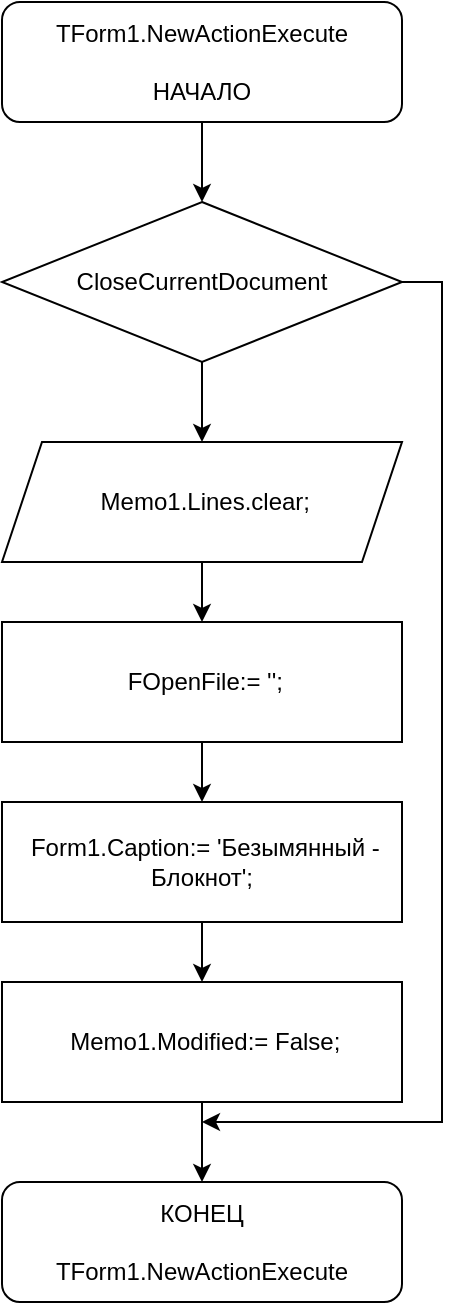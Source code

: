 <mxfile version="14.6.10" type="device"><diagram id="ODOwZtaKpgiyWLIgbje7" name="Page-1"><mxGraphModel dx="1422" dy="705" grid="1" gridSize="10" guides="1" tooltips="1" connect="1" arrows="1" fold="1" page="1" pageScale="1" pageWidth="827" pageHeight="1169" math="0" shadow="0"><root><mxCell id="0"/><mxCell id="1" parent="0"/><mxCell id="zmEoo6TGMdy6VrqvWET7-3" style="edgeStyle=orthogonalEdgeStyle;rounded=0;orthogonalLoop=1;jettySize=auto;html=1;exitX=0.5;exitY=1;exitDx=0;exitDy=0;entryX=0.5;entryY=0;entryDx=0;entryDy=0;" edge="1" parent="1" source="zmEoo6TGMdy6VrqvWET7-1" target="zmEoo6TGMdy6VrqvWET7-2"><mxGeometry relative="1" as="geometry"/></mxCell><mxCell id="zmEoo6TGMdy6VrqvWET7-1" value="TForm1.NewActionExecute&lt;br&gt;&lt;br&gt;НАЧАЛО" style="rounded=1;whiteSpace=wrap;html=1;" vertex="1" parent="1"><mxGeometry x="40" y="40" width="200" height="60" as="geometry"/></mxCell><mxCell id="zmEoo6TGMdy6VrqvWET7-5" style="edgeStyle=orthogonalEdgeStyle;rounded=0;orthogonalLoop=1;jettySize=auto;html=1;exitX=0.5;exitY=1;exitDx=0;exitDy=0;entryX=0.5;entryY=0;entryDx=0;entryDy=0;" edge="1" parent="1" source="zmEoo6TGMdy6VrqvWET7-2" target="zmEoo6TGMdy6VrqvWET7-4"><mxGeometry relative="1" as="geometry"/></mxCell><mxCell id="zmEoo6TGMdy6VrqvWET7-14" style="edgeStyle=orthogonalEdgeStyle;rounded=0;orthogonalLoop=1;jettySize=auto;html=1;exitX=1;exitY=0.5;exitDx=0;exitDy=0;" edge="1" parent="1" source="zmEoo6TGMdy6VrqvWET7-2"><mxGeometry relative="1" as="geometry"><mxPoint x="140" y="600" as="targetPoint"/><Array as="points"><mxPoint x="260" y="180"/><mxPoint x="260" y="600"/></Array></mxGeometry></mxCell><mxCell id="zmEoo6TGMdy6VrqvWET7-2" value="CloseCurrentDocument" style="rhombus;whiteSpace=wrap;html=1;" vertex="1" parent="1"><mxGeometry x="40" y="140" width="200" height="80" as="geometry"/></mxCell><mxCell id="zmEoo6TGMdy6VrqvWET7-7" style="edgeStyle=orthogonalEdgeStyle;rounded=0;orthogonalLoop=1;jettySize=auto;html=1;exitX=0.5;exitY=1;exitDx=0;exitDy=0;entryX=0.5;entryY=0;entryDx=0;entryDy=0;" edge="1" parent="1" source="zmEoo6TGMdy6VrqvWET7-4" target="zmEoo6TGMdy6VrqvWET7-6"><mxGeometry relative="1" as="geometry"/></mxCell><mxCell id="zmEoo6TGMdy6VrqvWET7-4" value="&amp;nbsp;Memo1.Lines.clear;" style="shape=parallelogram;perimeter=parallelogramPerimeter;whiteSpace=wrap;html=1;fixedSize=1;" vertex="1" parent="1"><mxGeometry x="40" y="260" width="200" height="60" as="geometry"/></mxCell><mxCell id="zmEoo6TGMdy6VrqvWET7-9" style="edgeStyle=orthogonalEdgeStyle;rounded=0;orthogonalLoop=1;jettySize=auto;html=1;exitX=0.5;exitY=1;exitDx=0;exitDy=0;entryX=0.5;entryY=0;entryDx=0;entryDy=0;" edge="1" parent="1" source="zmEoo6TGMdy6VrqvWET7-6" target="zmEoo6TGMdy6VrqvWET7-8"><mxGeometry relative="1" as="geometry"/></mxCell><mxCell id="zmEoo6TGMdy6VrqvWET7-6" value="&lt;div&gt;&amp;nbsp;FOpenFile:= '';&lt;br&gt;&lt;/div&gt;" style="rounded=0;whiteSpace=wrap;html=1;" vertex="1" parent="1"><mxGeometry x="40" y="350" width="200" height="60" as="geometry"/></mxCell><mxCell id="zmEoo6TGMdy6VrqvWET7-11" style="edgeStyle=orthogonalEdgeStyle;rounded=0;orthogonalLoop=1;jettySize=auto;html=1;exitX=0.5;exitY=1;exitDx=0;exitDy=0;entryX=0.5;entryY=0;entryDx=0;entryDy=0;" edge="1" parent="1" source="zmEoo6TGMdy6VrqvWET7-8" target="zmEoo6TGMdy6VrqvWET7-10"><mxGeometry relative="1" as="geometry"/></mxCell><mxCell id="zmEoo6TGMdy6VrqvWET7-8" value="&lt;div&gt;&amp;nbsp;Form1.Caption:= 'Безымянный - Блокнот';&lt;br&gt;&lt;/div&gt;" style="rounded=0;whiteSpace=wrap;html=1;" vertex="1" parent="1"><mxGeometry x="40" y="440" width="200" height="60" as="geometry"/></mxCell><mxCell id="zmEoo6TGMdy6VrqvWET7-13" style="edgeStyle=orthogonalEdgeStyle;rounded=0;orthogonalLoop=1;jettySize=auto;html=1;exitX=0.5;exitY=1;exitDx=0;exitDy=0;entryX=0.5;entryY=0;entryDx=0;entryDy=0;" edge="1" parent="1" source="zmEoo6TGMdy6VrqvWET7-10" target="zmEoo6TGMdy6VrqvWET7-12"><mxGeometry relative="1" as="geometry"/></mxCell><mxCell id="zmEoo6TGMdy6VrqvWET7-10" value="&lt;div&gt;&amp;nbsp;Memo1.Modified:= False;&lt;br&gt;&lt;/div&gt;" style="rounded=0;whiteSpace=wrap;html=1;" vertex="1" parent="1"><mxGeometry x="40" y="530" width="200" height="60" as="geometry"/></mxCell><mxCell id="zmEoo6TGMdy6VrqvWET7-12" value="КОНЕЦ&lt;br&gt;&lt;br&gt;TForm1.NewActionExecute" style="rounded=1;whiteSpace=wrap;html=1;" vertex="1" parent="1"><mxGeometry x="40" y="630" width="200" height="60" as="geometry"/></mxCell></root></mxGraphModel></diagram></mxfile>